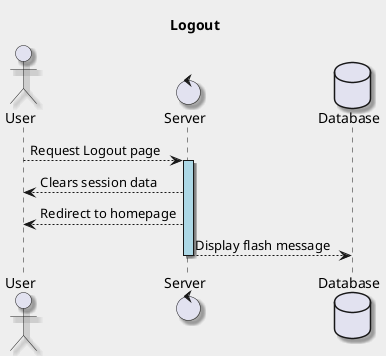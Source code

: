 @startuml Logout
    title Logout
    skinparam backgroundColor #EEEEEE
    skinparam shadowing true

    actor User
    control Server
    database Database
    User --> Server : Request Logout page
    activate Server  #lightblue
    Server --> User : Clears session data
    Server --> User : Redirect to homepage
    Server --> Database : Display flash message
    deactivate Server 
@enduml
